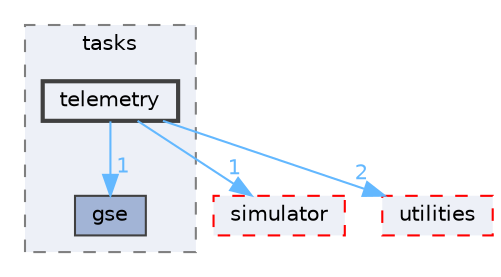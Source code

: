 digraph "telemetry"
{
 // INTERACTIVE_SVG=YES
 // LATEX_PDF_SIZE
  bgcolor="transparent";
  edge [fontname=Helvetica,fontsize=10,labelfontname=Helvetica,labelfontsize=10];
  node [fontname=Helvetica,fontsize=10,shape=box,height=0.2,width=0.4];
  compound=true
  subgraph clusterdir_76dd8867a16d204aa2db31affc56d971 {
    graph [ bgcolor="#edf0f7", pencolor="grey50", label="tasks", fontname=Helvetica,fontsize=10 style="filled,dashed", URL="dir_76dd8867a16d204aa2db31affc56d971.html",tooltip=""]
  dir_eab2301a68d140567e746b22d4e0c3b8 [label="gse", fillcolor="#a2b4d6", color="grey25", style="filled", URL="dir_eab2301a68d140567e746b22d4e0c3b8.html",tooltip=""];
  dir_4f57e902f0118f67b10044df4be31d1c [label="telemetry", fillcolor="#edf0f7", color="grey25", style="filled,bold", URL="dir_4f57e902f0118f67b10044df4be31d1c.html",tooltip=""];
  }
  dir_420f87287d5a5fc6f35b7971ed84ed3f [label="simulator", fillcolor="#edf0f7", color="red", style="filled,dashed", URL="dir_420f87287d5a5fc6f35b7971ed84ed3f.html",tooltip=""];
  dir_f18bcf57bbcb015d680a06f545708a64 [label="utilities", fillcolor="#edf0f7", color="red", style="filled,dashed", URL="dir_f18bcf57bbcb015d680a06f545708a64.html",tooltip=""];
  dir_4f57e902f0118f67b10044df4be31d1c->dir_420f87287d5a5fc6f35b7971ed84ed3f [headlabel="1", labeldistance=1.5 headhref="dir_000030_000021.html" href="dir_000030_000021.html" color="steelblue1" fontcolor="steelblue1"];
  dir_4f57e902f0118f67b10044df4be31d1c->dir_eab2301a68d140567e746b22d4e0c3b8 [headlabel="1", labeldistance=1.5 headhref="dir_000030_000007.html" href="dir_000030_000007.html" color="steelblue1" fontcolor="steelblue1"];
  dir_4f57e902f0118f67b10044df4be31d1c->dir_f18bcf57bbcb015d680a06f545708a64 [headlabel="2", labeldistance=1.5 headhref="dir_000030_000034.html" href="dir_000030_000034.html" color="steelblue1" fontcolor="steelblue1"];
}
